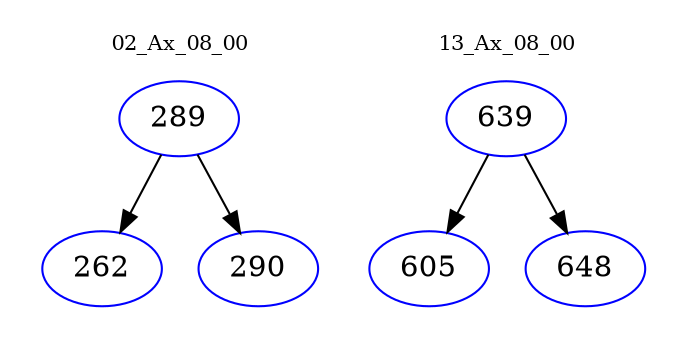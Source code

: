 digraph{
subgraph cluster_0 {
color = white
label = "02_Ax_08_00";
fontsize=10;
T0_289 [label="289", color="blue"]
T0_289 -> T0_262 [color="black"]
T0_262 [label="262", color="blue"]
T0_289 -> T0_290 [color="black"]
T0_290 [label="290", color="blue"]
}
subgraph cluster_1 {
color = white
label = "13_Ax_08_00";
fontsize=10;
T1_639 [label="639", color="blue"]
T1_639 -> T1_605 [color="black"]
T1_605 [label="605", color="blue"]
T1_639 -> T1_648 [color="black"]
T1_648 [label="648", color="blue"]
}
}
